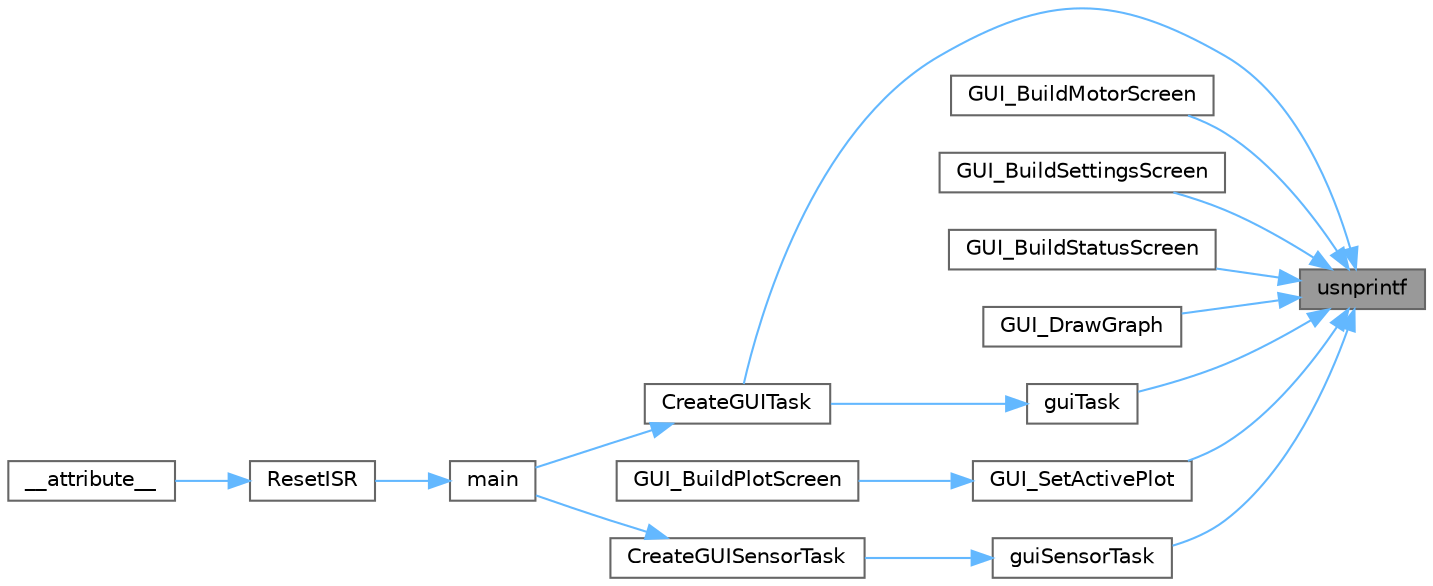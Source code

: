 digraph "usnprintf"
{
 // LATEX_PDF_SIZE
  bgcolor="transparent";
  edge [fontname=Helvetica,fontsize=10,labelfontname=Helvetica,labelfontsize=10];
  node [fontname=Helvetica,fontsize=10,shape=box,height=0.2,width=0.4];
  rankdir="RL";
  Node1 [id="Node000001",label="usnprintf",height=0.2,width=0.4,color="gray40", fillcolor="grey60", style="filled", fontcolor="black",tooltip=" "];
  Node1 -> Node2 [id="edge1_Node000001_Node000002",dir="back",color="steelblue1",style="solid",tooltip=" "];
  Node2 [id="Node000002",label="CreateGUITask",height=0.2,width=0.4,color="grey40", fillcolor="white", style="filled",URL="$gui_8c.html#ae4a47c23309c2130fe19568576a30e6f",tooltip="Creates the GUI task and initializes the display."];
  Node2 -> Node3 [id="edge2_Node000002_Node000003",dir="back",color="steelblue1",style="solid",tooltip=" "];
  Node3 [id="Node000003",label="main",height=0.2,width=0.4,color="grey40", fillcolor="white", style="filled",URL="$main_8c.html#a840291bc02cba5474a4cb46a9b9566fe",tooltip="Starting function, that call the initialization functions."];
  Node3 -> Node4 [id="edge3_Node000003_Node000004",dir="back",color="steelblue1",style="solid",tooltip=" "];
  Node4 [id="Node000004",label="ResetISR",height=0.2,width=0.4,color="grey40", fillcolor="white", style="filled",URL="$startup__gcc_8c.html#a516ff8924be921fa3a1bb7754b1f5734",tooltip=" "];
  Node4 -> Node5 [id="edge4_Node000004_Node000005",dir="back",color="steelblue1",style="solid",tooltip=" "];
  Node5 [id="Node000005",label="__attribute__",height=0.2,width=0.4,color="grey40", fillcolor="white", style="filled",URL="$startup__gcc_8c.html#ac301d0df9e7ae88a8033eb61344b22c5",tooltip=" "];
  Node1 -> Node6 [id="edge5_Node000001_Node000006",dir="back",color="steelblue1",style="solid",tooltip=" "];
  Node6 [id="Node000006",label="GUI_BuildMotorScreen",height=0.2,width=0.4,color="grey40", fillcolor="white", style="filled",URL="$group__gui.html#ga4e3d0dcd44fcfc85fd4bb20f06a837e4",tooltip="Build and initialize the Motor Control screen UI."];
  Node1 -> Node7 [id="edge6_Node000001_Node000007",dir="back",color="steelblue1",style="solid",tooltip=" "];
  Node7 [id="Node000007",label="GUI_BuildSettingsScreen",height=0.2,width=0.4,color="grey40", fillcolor="white", style="filled",URL="$group__gui.html#gad44aff6718fbdfbb48c2cbc6b614dc82",tooltip="Build and initialize the Settings screen UI."];
  Node1 -> Node8 [id="edge7_Node000001_Node000008",dir="back",color="steelblue1",style="solid",tooltip=" "];
  Node8 [id="Node000008",label="GUI_BuildStatusScreen",height=0.2,width=0.4,color="grey40", fillcolor="white", style="filled",URL="$group__gui.html#gacca2a117af73b6053d47298c16ef7989",tooltip="Build and initialize the Status screen UI."];
  Node1 -> Node9 [id="edge8_Node000001_Node000009",dir="back",color="steelblue1",style="solid",tooltip=" "];
  Node9 [id="Node000009",label="GUI_DrawGraph",height=0.2,width=0.4,color="grey40", fillcolor="white", style="filled",URL="$group__gui.html#gad793ea89e792020a046a5b87854ac8f9",tooltip="Draws the active plot's data as a line graph on the screen."];
  Node1 -> Node10 [id="edge9_Node000001_Node000010",dir="back",color="steelblue1",style="solid",tooltip=" "];
  Node10 [id="Node000010",label="GUI_SetActivePlot",height=0.2,width=0.4,color="grey40", fillcolor="white", style="filled",URL="$group__gui.html#gac2756168cc0646a78f2968c7e24b373e",tooltip="Sets the active plot buffer based on the selected sensor type."];
  Node10 -> Node11 [id="edge10_Node000010_Node000011",dir="back",color="steelblue1",style="solid",tooltip=" "];
  Node11 [id="Node000011",label="GUI_BuildPlotScreen",height=0.2,width=0.4,color="grey40", fillcolor="white", style="filled",URL="$group__gui.html#ga1d4cd882096b998431ea2009c6e5a0e3",tooltip="Build and initialize the Plot screen UI."];
  Node1 -> Node12 [id="edge11_Node000001_Node000012",dir="back",color="steelblue1",style="solid",tooltip=" "];
  Node12 [id="Node000012",label="guiSensorTask",height=0.2,width=0.4,color="grey40", fillcolor="white", style="filled",URL="$gui_8c.html#ad27d0c66bb548fc273cfc6a59c298b12",tooltip=" "];
  Node12 -> Node13 [id="edge12_Node000012_Node000013",dir="back",color="steelblue1",style="solid",tooltip=" "];
  Node13 [id="Node000013",label="CreateGUISensorTask",height=0.2,width=0.4,color="grey40", fillcolor="white", style="filled",URL="$gui_8c.html#a1ecbba48d1a4cd81b919180de24283de",tooltip=" "];
  Node13 -> Node3 [id="edge13_Node000013_Node000003",dir="back",color="steelblue1",style="solid",tooltip=" "];
  Node1 -> Node14 [id="edge14_Node000001_Node000014",dir="back",color="steelblue1",style="solid",tooltip=" "];
  Node14 [id="Node000014",label="guiTask",height=0.2,width=0.4,color="grey40", fillcolor="white", style="filled",URL="$gui_8c.html#a6819e5ebb843503757f113b4d38a963b",tooltip="GUI FreeRTOS Task Processes widget message queue at ~30Hz."];
  Node14 -> Node2 [id="edge15_Node000014_Node000002",dir="back",color="steelblue1",style="solid",tooltip=" "];
}
